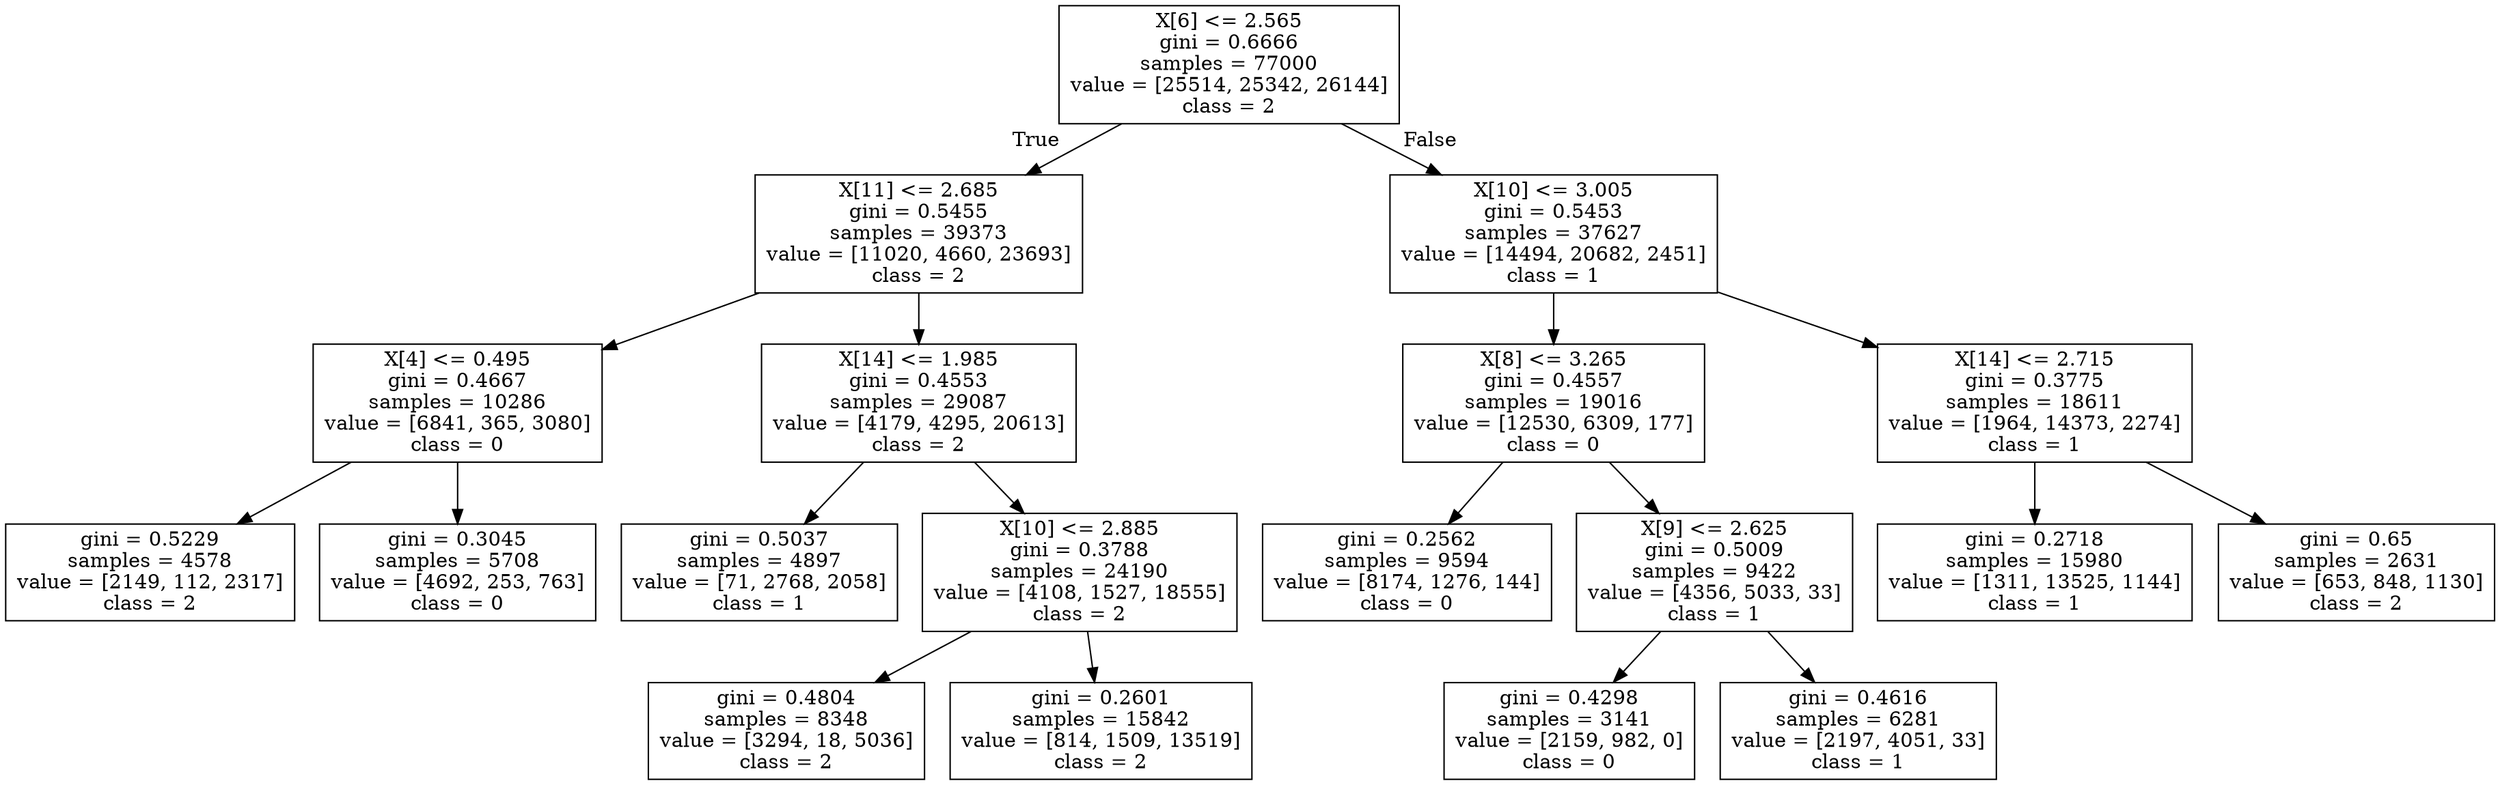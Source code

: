 digraph Tree {
node [shape=box] ;
0 [label="X[6] <= 2.565\ngini = 0.6666\nsamples = 77000\nvalue = [25514, 25342, 26144]\nclass = 2"] ;
1 [label="X[11] <= 2.685\ngini = 0.5455\nsamples = 39373\nvalue = [11020, 4660, 23693]\nclass = 2"] ;
0 -> 1 [labeldistance=2.5, labelangle=45, headlabel="True"] ;
5 [label="X[4] <= 0.495\ngini = 0.4667\nsamples = 10286\nvalue = [6841, 365, 3080]\nclass = 0"] ;
1 -> 5 ;
15 [label="gini = 0.5229\nsamples = 4578\nvalue = [2149, 112, 2317]\nclass = 2"] ;
5 -> 15 ;
16 [label="gini = 0.3045\nsamples = 5708\nvalue = [4692, 253, 763]\nclass = 0"] ;
5 -> 16 ;
6 [label="X[14] <= 1.985\ngini = 0.4553\nsamples = 29087\nvalue = [4179, 4295, 20613]\nclass = 2"] ;
1 -> 6 ;
7 [label="gini = 0.5037\nsamples = 4897\nvalue = [71, 2768, 2058]\nclass = 1"] ;
6 -> 7 ;
8 [label="X[10] <= 2.885\ngini = 0.3788\nsamples = 24190\nvalue = [4108, 1527, 18555]\nclass = 2"] ;
6 -> 8 ;
11 [label="gini = 0.4804\nsamples = 8348\nvalue = [3294, 18, 5036]\nclass = 2"] ;
8 -> 11 ;
12 [label="gini = 0.2601\nsamples = 15842\nvalue = [814, 1509, 13519]\nclass = 2"] ;
8 -> 12 ;
2 [label="X[10] <= 3.005\ngini = 0.5453\nsamples = 37627\nvalue = [14494, 20682, 2451]\nclass = 1"] ;
0 -> 2 [labeldistance=2.5, labelangle=-45, headlabel="False"] ;
3 [label="X[8] <= 3.265\ngini = 0.4557\nsamples = 19016\nvalue = [12530, 6309, 177]\nclass = 0"] ;
2 -> 3 ;
9 [label="gini = 0.2562\nsamples = 9594\nvalue = [8174, 1276, 144]\nclass = 0"] ;
3 -> 9 ;
10 [label="X[9] <= 2.625\ngini = 0.5009\nsamples = 9422\nvalue = [4356, 5033, 33]\nclass = 1"] ;
3 -> 10 ;
17 [label="gini = 0.4298\nsamples = 3141\nvalue = [2159, 982, 0]\nclass = 0"] ;
10 -> 17 ;
18 [label="gini = 0.4616\nsamples = 6281\nvalue = [2197, 4051, 33]\nclass = 1"] ;
10 -> 18 ;
4 [label="X[14] <= 2.715\ngini = 0.3775\nsamples = 18611\nvalue = [1964, 14373, 2274]\nclass = 1"] ;
2 -> 4 ;
13 [label="gini = 0.2718\nsamples = 15980\nvalue = [1311, 13525, 1144]\nclass = 1"] ;
4 -> 13 ;
14 [label="gini = 0.65\nsamples = 2631\nvalue = [653, 848, 1130]\nclass = 2"] ;
4 -> 14 ;
}